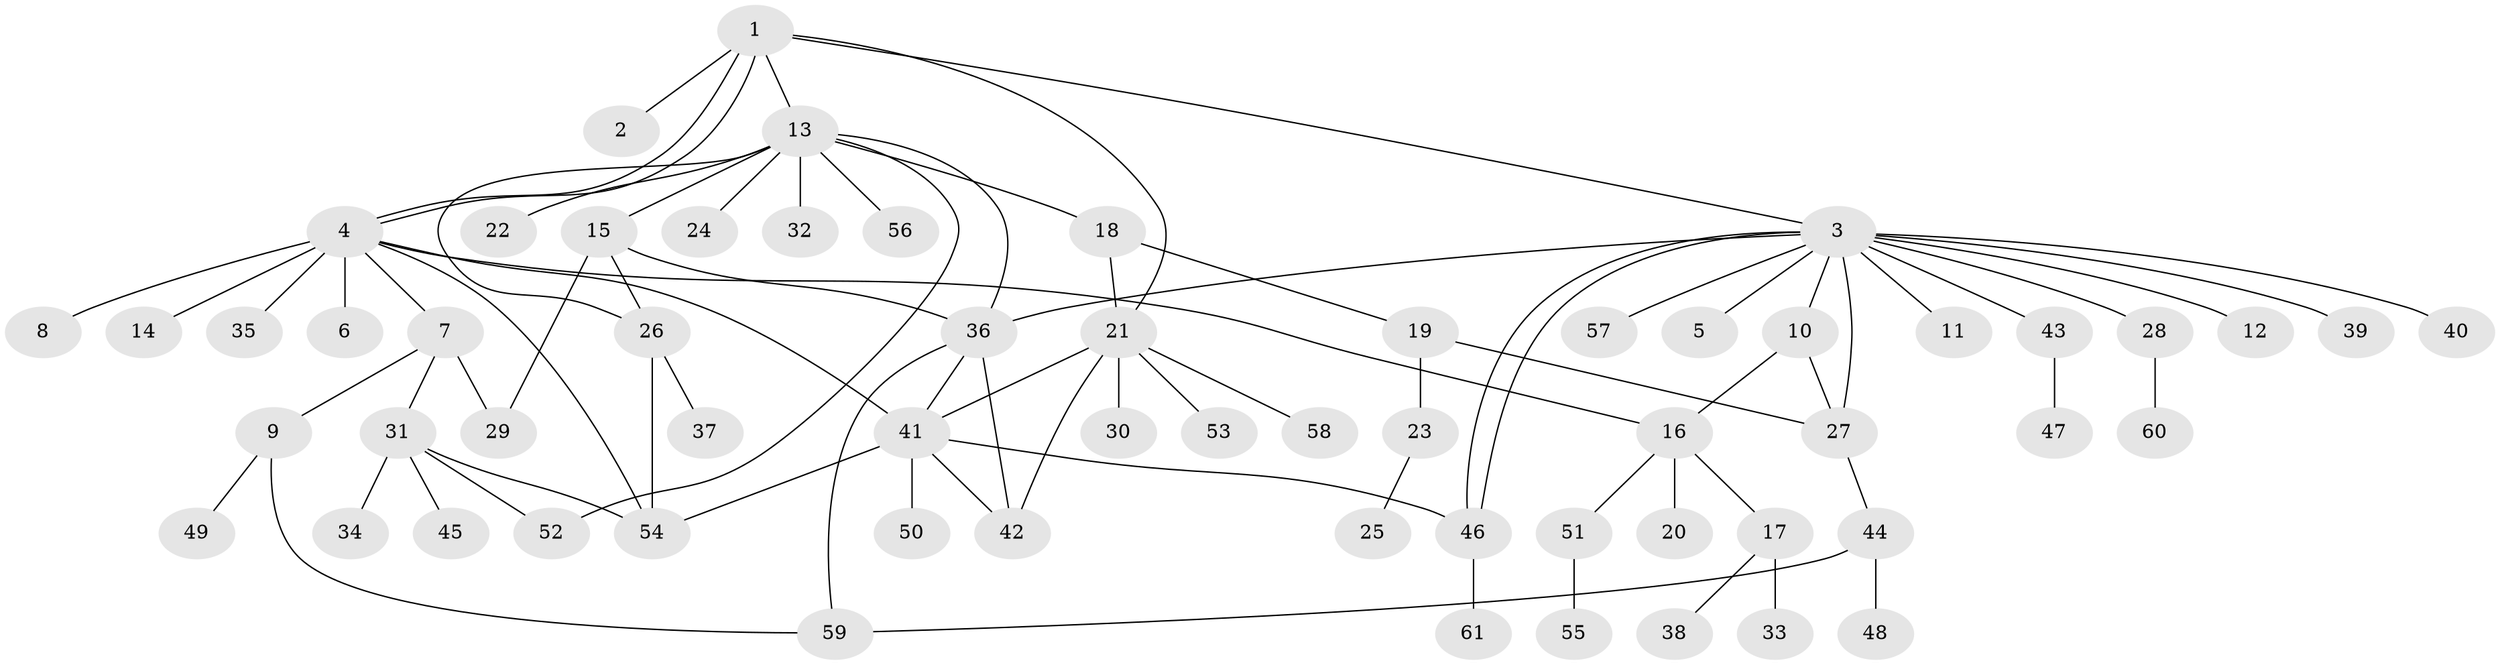 // coarse degree distribution, {5: 0.09090909090909091, 12: 0.022727272727272728, 11: 0.022727272727272728, 1: 0.5681818181818182, 4: 0.045454545454545456, 8: 0.022727272727272728, 2: 0.11363636363636363, 3: 0.06818181818181818, 10: 0.022727272727272728, 7: 0.022727272727272728}
// Generated by graph-tools (version 1.1) at 2025/23/03/03/25 07:23:49]
// undirected, 61 vertices, 81 edges
graph export_dot {
graph [start="1"]
  node [color=gray90,style=filled];
  1;
  2;
  3;
  4;
  5;
  6;
  7;
  8;
  9;
  10;
  11;
  12;
  13;
  14;
  15;
  16;
  17;
  18;
  19;
  20;
  21;
  22;
  23;
  24;
  25;
  26;
  27;
  28;
  29;
  30;
  31;
  32;
  33;
  34;
  35;
  36;
  37;
  38;
  39;
  40;
  41;
  42;
  43;
  44;
  45;
  46;
  47;
  48;
  49;
  50;
  51;
  52;
  53;
  54;
  55;
  56;
  57;
  58;
  59;
  60;
  61;
  1 -- 2;
  1 -- 3;
  1 -- 4;
  1 -- 4;
  1 -- 13;
  1 -- 21;
  3 -- 5;
  3 -- 10;
  3 -- 11;
  3 -- 12;
  3 -- 27;
  3 -- 28;
  3 -- 36;
  3 -- 39;
  3 -- 40;
  3 -- 43;
  3 -- 46;
  3 -- 46;
  3 -- 57;
  4 -- 6;
  4 -- 7;
  4 -- 8;
  4 -- 14;
  4 -- 16;
  4 -- 35;
  4 -- 41;
  4 -- 54;
  7 -- 9;
  7 -- 29;
  7 -- 31;
  9 -- 49;
  9 -- 59;
  10 -- 16;
  10 -- 27;
  13 -- 15;
  13 -- 18;
  13 -- 22;
  13 -- 24;
  13 -- 26;
  13 -- 32;
  13 -- 36;
  13 -- 52;
  13 -- 56;
  15 -- 26;
  15 -- 29;
  15 -- 36;
  16 -- 17;
  16 -- 20;
  16 -- 51;
  17 -- 33;
  17 -- 38;
  18 -- 19;
  18 -- 21;
  19 -- 23;
  19 -- 27;
  21 -- 30;
  21 -- 41;
  21 -- 42;
  21 -- 53;
  21 -- 58;
  23 -- 25;
  26 -- 37;
  26 -- 54;
  27 -- 44;
  28 -- 60;
  31 -- 34;
  31 -- 45;
  31 -- 52;
  31 -- 54;
  36 -- 41;
  36 -- 42;
  36 -- 59;
  41 -- 42;
  41 -- 46;
  41 -- 50;
  41 -- 54;
  43 -- 47;
  44 -- 48;
  44 -- 59;
  46 -- 61;
  51 -- 55;
}
